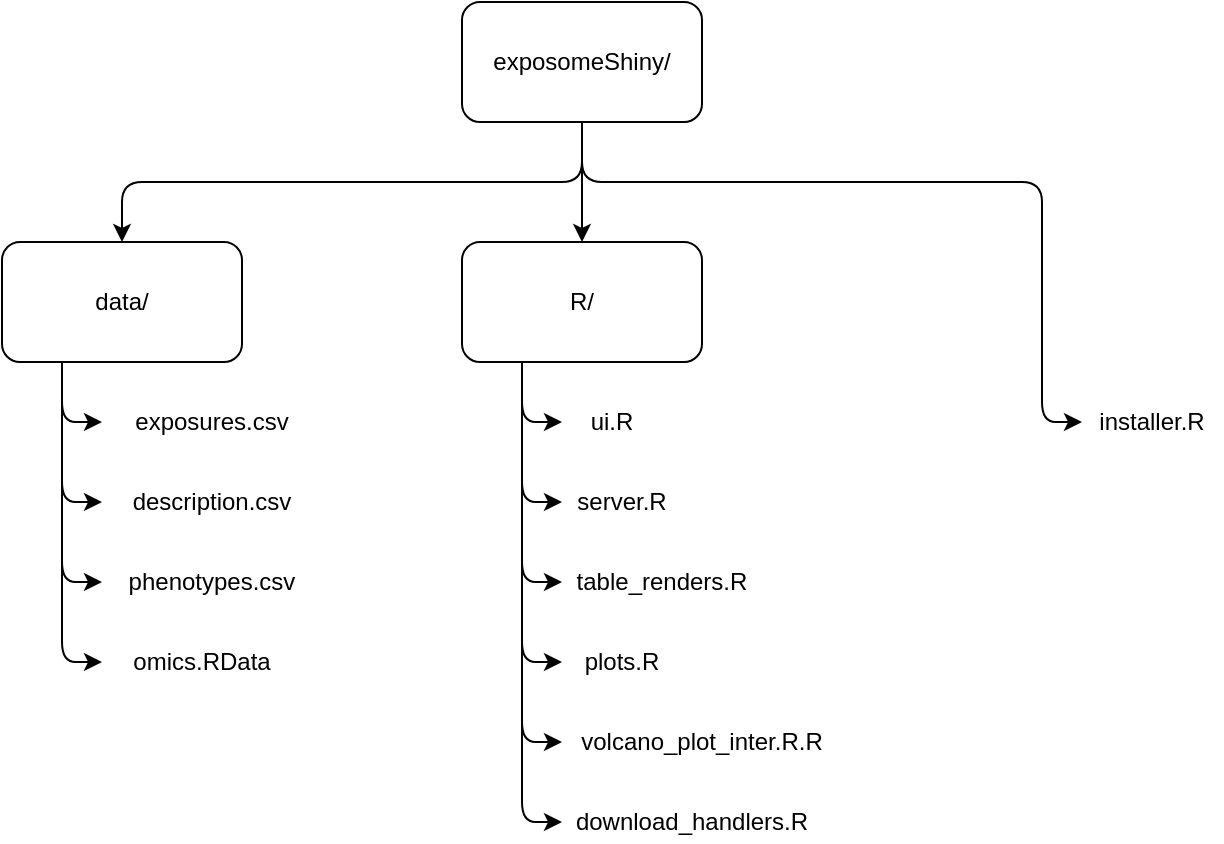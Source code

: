 <mxfile version="12.9.14" type="device"><diagram id="M_X-muBjaVsaik0d5XI8" name="Page-1"><mxGraphModel dx="2012" dy="662" grid="1" gridSize="10" guides="1" tooltips="1" connect="1" arrows="1" fold="1" page="1" pageScale="1" pageWidth="827" pageHeight="1169" math="0" shadow="0"><root><mxCell id="0"/><mxCell id="1" parent="0"/><mxCell id="W9hr0xbAXUCU7RhOuVta-1" value="exposomeShiny/" style="rounded=1;whiteSpace=wrap;html=1;" vertex="1" parent="1"><mxGeometry x="160" y="360" width="120" height="60" as="geometry"/></mxCell><mxCell id="W9hr0xbAXUCU7RhOuVta-2" value="data/" style="rounded=1;whiteSpace=wrap;html=1;" vertex="1" parent="1"><mxGeometry x="-70" y="480" width="120" height="60" as="geometry"/></mxCell><mxCell id="W9hr0xbAXUCU7RhOuVta-3" value="R/" style="rounded=1;whiteSpace=wrap;html=1;" vertex="1" parent="1"><mxGeometry x="160" y="480" width="120" height="60" as="geometry"/></mxCell><mxCell id="W9hr0xbAXUCU7RhOuVta-6" value="" style="endArrow=classic;html=1;exitX=0.25;exitY=1;exitDx=0;exitDy=0;" edge="1" parent="1" source="W9hr0xbAXUCU7RhOuVta-2"><mxGeometry width="50" height="50" relative="1" as="geometry"><mxPoint x="-40" y="510" as="sourcePoint"/><mxPoint x="-20" y="570" as="targetPoint"/><Array as="points"><mxPoint x="-40" y="570"/></Array></mxGeometry></mxCell><mxCell id="W9hr0xbAXUCU7RhOuVta-7" value="" style="endArrow=classic;html=1;" edge="1" parent="1"><mxGeometry width="50" height="50" relative="1" as="geometry"><mxPoint x="-40" y="540" as="sourcePoint"/><mxPoint x="-20" y="610" as="targetPoint"/><Array as="points"><mxPoint x="-40" y="610"/></Array></mxGeometry></mxCell><mxCell id="W9hr0xbAXUCU7RhOuVta-8" value="exposures.csv" style="text;html=1;strokeColor=none;fillColor=none;align=center;verticalAlign=middle;whiteSpace=wrap;rounded=0;" vertex="1" parent="1"><mxGeometry x="-20" y="560" width="110" height="20" as="geometry"/></mxCell><mxCell id="W9hr0xbAXUCU7RhOuVta-9" value="description.csv" style="text;html=1;strokeColor=none;fillColor=none;align=center;verticalAlign=middle;whiteSpace=wrap;rounded=0;" vertex="1" parent="1"><mxGeometry x="-20" y="600" width="110" height="20" as="geometry"/></mxCell><mxCell id="W9hr0xbAXUCU7RhOuVta-10" value="phenotypes.csv" style="text;html=1;strokeColor=none;fillColor=none;align=center;verticalAlign=middle;whiteSpace=wrap;rounded=0;" vertex="1" parent="1"><mxGeometry x="-20" y="640" width="110" height="20" as="geometry"/></mxCell><mxCell id="W9hr0xbAXUCU7RhOuVta-11" value="" style="endArrow=classic;html=1;entryX=0;entryY=0.5;entryDx=0;entryDy=0;exitX=0.25;exitY=1;exitDx=0;exitDy=0;" edge="1" parent="1" source="W9hr0xbAXUCU7RhOuVta-2" target="W9hr0xbAXUCU7RhOuVta-10"><mxGeometry width="50" height="50" relative="1" as="geometry"><mxPoint x="-40" y="550" as="sourcePoint"/><mxPoint x="160" y="450" as="targetPoint"/><Array as="points"><mxPoint x="-40" y="650"/></Array></mxGeometry></mxCell><mxCell id="W9hr0xbAXUCU7RhOuVta-12" value="" style="endArrow=classic;html=1;exitX=0.25;exitY=1;exitDx=0;exitDy=0;" edge="1" parent="1" source="W9hr0xbAXUCU7RhOuVta-2"><mxGeometry width="50" height="50" relative="1" as="geometry"><mxPoint x="110" y="580" as="sourcePoint"/><mxPoint x="-20" y="690" as="targetPoint"/><Array as="points"><mxPoint x="-40" y="690"/></Array></mxGeometry></mxCell><mxCell id="W9hr0xbAXUCU7RhOuVta-13" value="omics.RData" style="text;html=1;strokeColor=none;fillColor=none;align=center;verticalAlign=middle;whiteSpace=wrap;rounded=0;" vertex="1" parent="1"><mxGeometry x="-20" y="680" width="100" height="20" as="geometry"/></mxCell><mxCell id="W9hr0xbAXUCU7RhOuVta-14" value="" style="endArrow=classic;html=1;exitX=0.25;exitY=1;exitDx=0;exitDy=0;" edge="1" parent="1"><mxGeometry width="50" height="50" relative="1" as="geometry"><mxPoint x="190" y="540" as="sourcePoint"/><mxPoint x="210" y="570" as="targetPoint"/><Array as="points"><mxPoint x="190" y="570"/></Array></mxGeometry></mxCell><mxCell id="W9hr0xbAXUCU7RhOuVta-15" value="" style="endArrow=classic;html=1;" edge="1" parent="1"><mxGeometry width="50" height="50" relative="1" as="geometry"><mxPoint x="190" y="540" as="sourcePoint"/><mxPoint x="210" y="610" as="targetPoint"/><Array as="points"><mxPoint x="190" y="610"/></Array></mxGeometry></mxCell><mxCell id="W9hr0xbAXUCU7RhOuVta-16" value="ui.R" style="text;html=1;strokeColor=none;fillColor=none;align=center;verticalAlign=middle;whiteSpace=wrap;rounded=0;" vertex="1" parent="1"><mxGeometry x="210" y="560" width="50" height="20" as="geometry"/></mxCell><mxCell id="W9hr0xbAXUCU7RhOuVta-19" value="" style="endArrow=classic;html=1;entryX=0;entryY=0.5;entryDx=0;entryDy=0;exitX=0.25;exitY=1;exitDx=0;exitDy=0;" edge="1" parent="1"><mxGeometry width="50" height="50" relative="1" as="geometry"><mxPoint x="190" y="540" as="sourcePoint"/><mxPoint x="210.0" y="650" as="targetPoint"/><Array as="points"><mxPoint x="190" y="650"/></Array></mxGeometry></mxCell><mxCell id="W9hr0xbAXUCU7RhOuVta-20" value="" style="endArrow=classic;html=1;exitX=0.25;exitY=1;exitDx=0;exitDy=0;" edge="1" parent="1"><mxGeometry width="50" height="50" relative="1" as="geometry"><mxPoint x="190" y="540" as="sourcePoint"/><mxPoint x="210" y="690" as="targetPoint"/><Array as="points"><mxPoint x="190" y="690"/></Array></mxGeometry></mxCell><mxCell id="W9hr0xbAXUCU7RhOuVta-22" value="server.R" style="text;html=1;strokeColor=none;fillColor=none;align=center;verticalAlign=middle;whiteSpace=wrap;rounded=0;" vertex="1" parent="1"><mxGeometry x="210" y="600" width="60" height="20" as="geometry"/></mxCell><mxCell id="W9hr0xbAXUCU7RhOuVta-23" value="table_renders.R" style="text;html=1;strokeColor=none;fillColor=none;align=center;verticalAlign=middle;whiteSpace=wrap;rounded=0;" vertex="1" parent="1"><mxGeometry x="210" y="640" width="100" height="20" as="geometry"/></mxCell><mxCell id="W9hr0xbAXUCU7RhOuVta-24" value="plots.R" style="text;html=1;strokeColor=none;fillColor=none;align=center;verticalAlign=middle;whiteSpace=wrap;rounded=0;" vertex="1" parent="1"><mxGeometry x="210" y="680" width="60" height="20" as="geometry"/></mxCell><mxCell id="W9hr0xbAXUCU7RhOuVta-25" value="" style="endArrow=classic;html=1;exitX=0.25;exitY=1;exitDx=0;exitDy=0;" edge="1" parent="1" source="W9hr0xbAXUCU7RhOuVta-3"><mxGeometry width="50" height="50" relative="1" as="geometry"><mxPoint x="20" y="620" as="sourcePoint"/><mxPoint x="210" y="730" as="targetPoint"/><Array as="points"><mxPoint x="190" y="730"/></Array></mxGeometry></mxCell><mxCell id="W9hr0xbAXUCU7RhOuVta-26" value="volcano_plot_inter.R.R" style="text;html=1;strokeColor=none;fillColor=none;align=center;verticalAlign=middle;whiteSpace=wrap;rounded=0;" vertex="1" parent="1"><mxGeometry x="210" y="720" width="140" height="20" as="geometry"/></mxCell><mxCell id="W9hr0xbAXUCU7RhOuVta-27" value="" style="endArrow=classic;html=1;exitX=0.25;exitY=1;exitDx=0;exitDy=0;" edge="1" parent="1" source="W9hr0xbAXUCU7RhOuVta-3"><mxGeometry width="50" height="50" relative="1" as="geometry"><mxPoint x="20" y="620" as="sourcePoint"/><mxPoint x="210" y="770" as="targetPoint"/><Array as="points"><mxPoint x="190" y="770"/></Array></mxGeometry></mxCell><mxCell id="W9hr0xbAXUCU7RhOuVta-28" value="download_handlers.R" style="text;html=1;strokeColor=none;fillColor=none;align=center;verticalAlign=middle;whiteSpace=wrap;rounded=0;" vertex="1" parent="1"><mxGeometry x="210" y="760" width="130" height="20" as="geometry"/></mxCell><mxCell id="W9hr0xbAXUCU7RhOuVta-31" value="" style="endArrow=classic;html=1;entryX=0.5;entryY=0;entryDx=0;entryDy=0;" edge="1" parent="1" target="W9hr0xbAXUCU7RhOuVta-3"><mxGeometry width="50" height="50" relative="1" as="geometry"><mxPoint x="220" y="420" as="sourcePoint"/><mxPoint x="310" y="570" as="targetPoint"/></mxGeometry></mxCell><mxCell id="W9hr0xbAXUCU7RhOuVta-32" value="" style="endArrow=classic;html=1;exitX=0.5;exitY=1;exitDx=0;exitDy=0;entryX=0.5;entryY=0;entryDx=0;entryDy=0;" edge="1" parent="1" source="W9hr0xbAXUCU7RhOuVta-1" target="W9hr0xbAXUCU7RhOuVta-2"><mxGeometry width="50" height="50" relative="1" as="geometry"><mxPoint x="260" y="620" as="sourcePoint"/><mxPoint x="310" y="570" as="targetPoint"/><Array as="points"><mxPoint x="220" y="450"/><mxPoint x="-10" y="450"/></Array></mxGeometry></mxCell><mxCell id="W9hr0xbAXUCU7RhOuVta-33" value="" style="endArrow=classic;html=1;" edge="1" parent="1"><mxGeometry width="50" height="50" relative="1" as="geometry"><mxPoint x="220" y="420" as="sourcePoint"/><mxPoint x="470" y="570" as="targetPoint"/><Array as="points"><mxPoint x="220" y="450"/><mxPoint x="450" y="450"/><mxPoint x="450" y="570"/></Array></mxGeometry></mxCell><mxCell id="W9hr0xbAXUCU7RhOuVta-34" value="installer.R" style="text;html=1;strokeColor=none;fillColor=none;align=center;verticalAlign=middle;whiteSpace=wrap;rounded=0;" vertex="1" parent="1"><mxGeometry x="470" y="560" width="70" height="20" as="geometry"/></mxCell></root></mxGraphModel></diagram></mxfile>